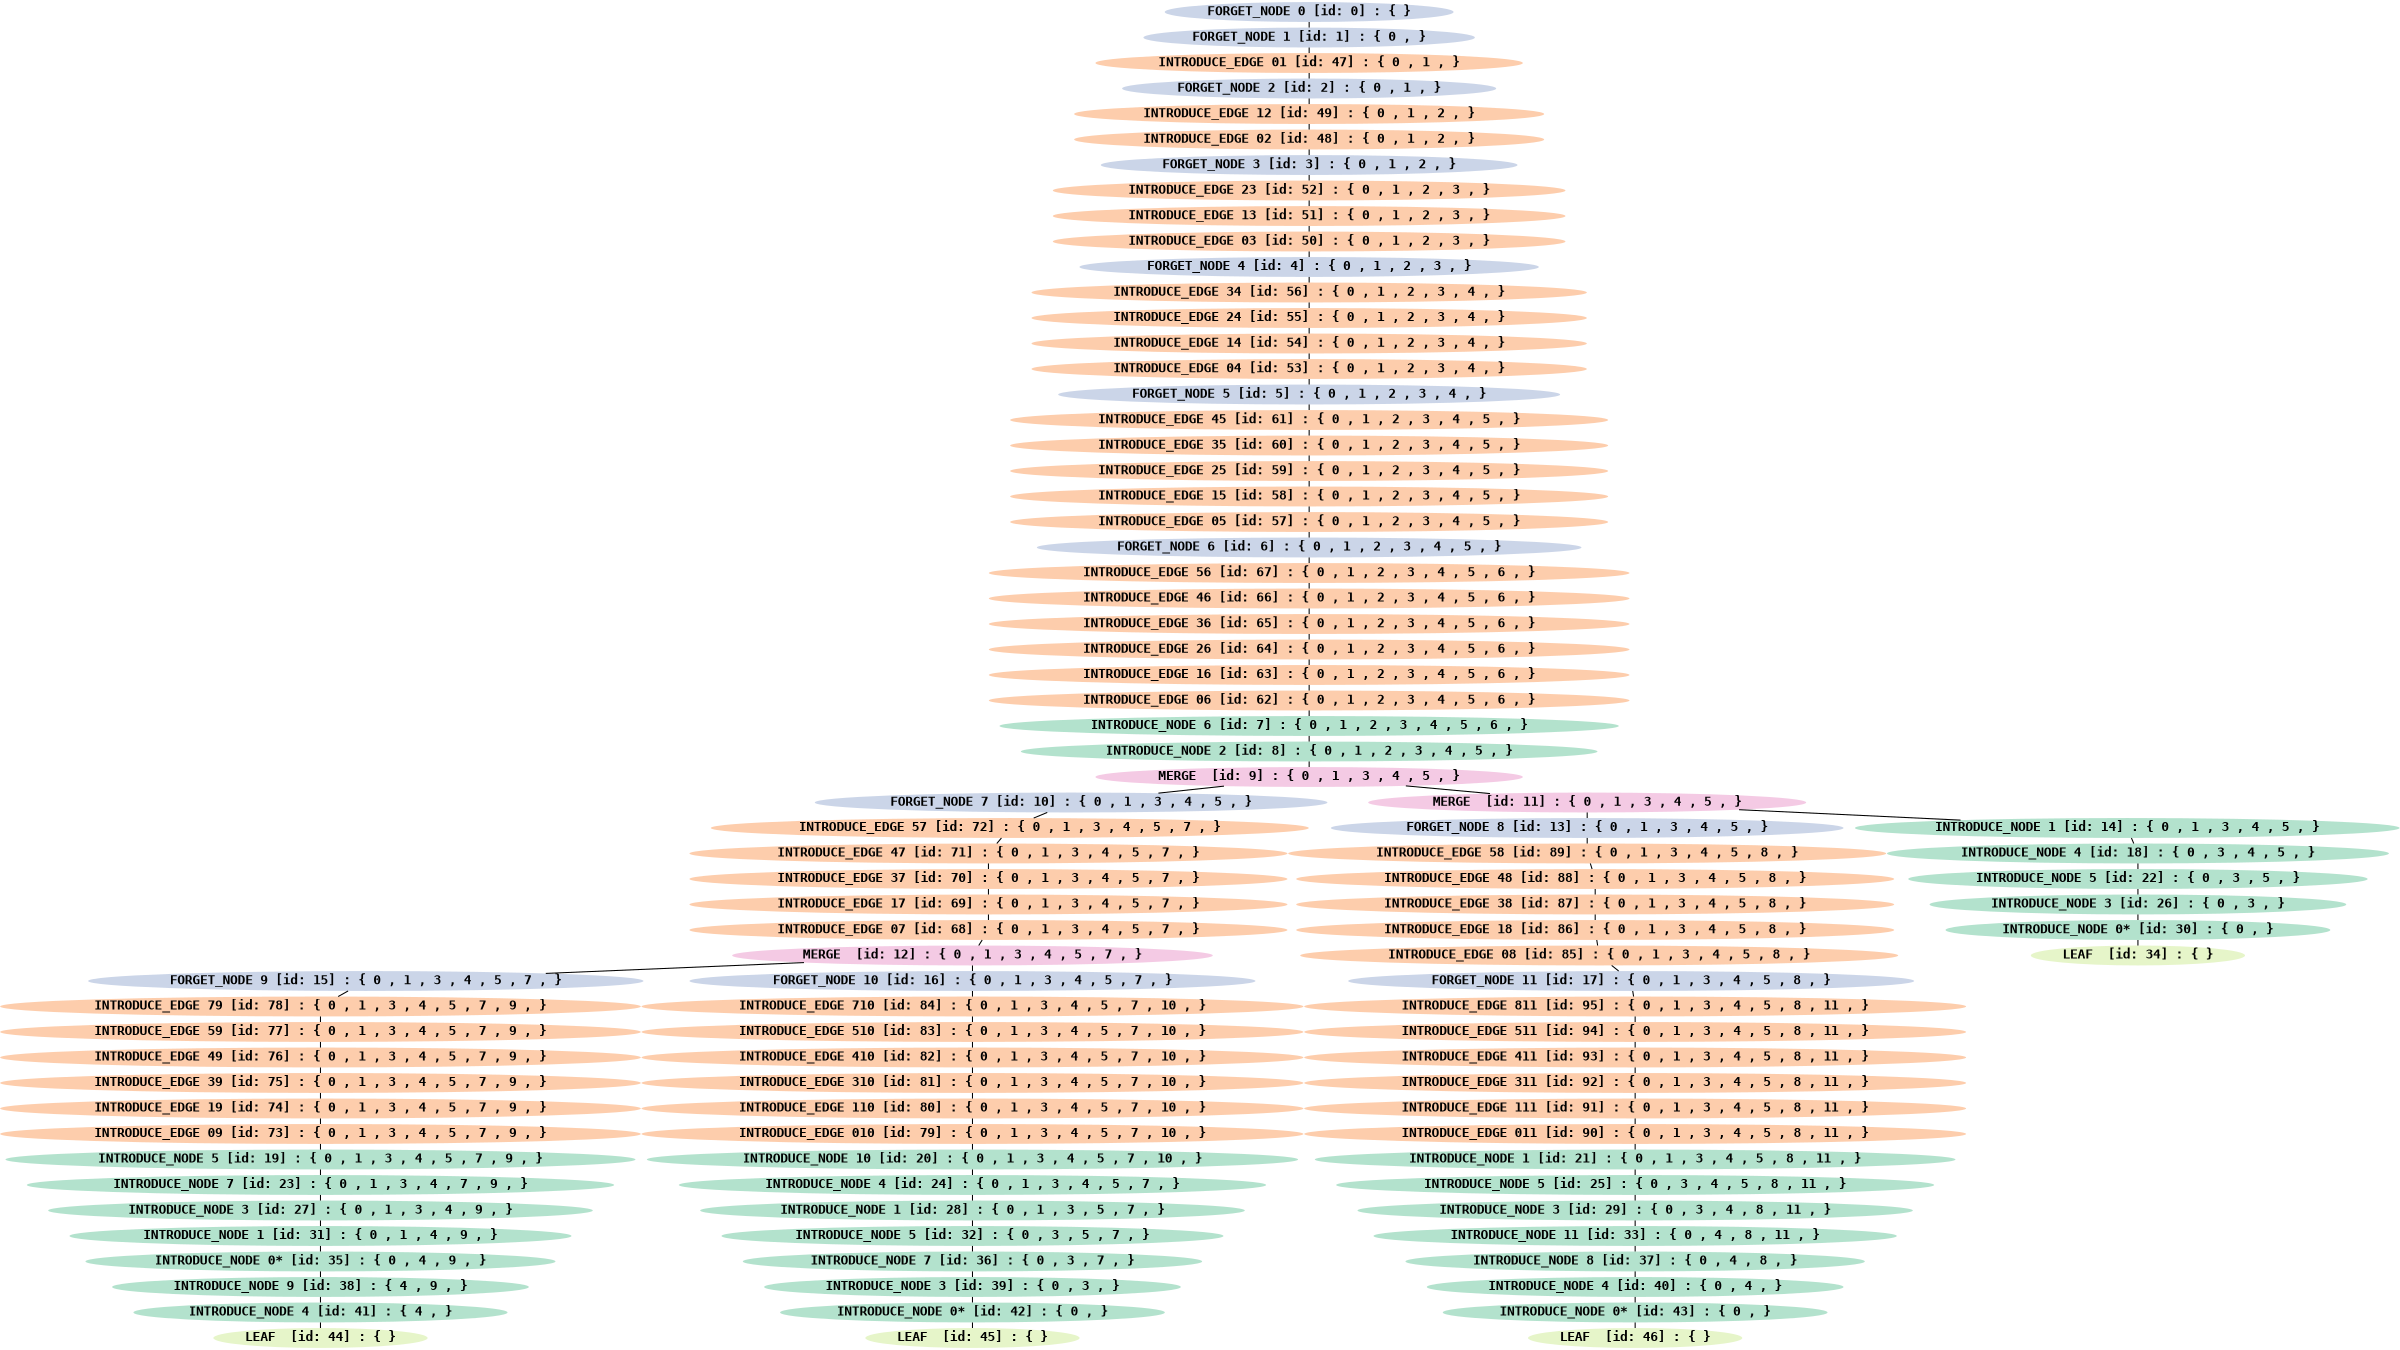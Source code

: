 graph G {
ratio = fill;
size = "16, 9";
node [fontsize = 300, fontname="Courier-Bold", colorscheme="pastel25"];
edge [penwidth = 25, layer="background", arrowhead=vee, arrowsize=25.0];
0 [label= "FORGET_NODE 0 [id: 0] : { }", color=3, style=filled]
1 [label= "FORGET_NODE 1 [id: 1] : { 0 , }", color=3, style=filled]
0 -- 1;
47 [label= "INTRODUCE_EDGE 01 [id: 47] : { 0 , 1 , }", color=2, style=filled]
1 -- 47;
2 [label= "FORGET_NODE 2 [id: 2] : { 0 , 1 , }", color=3, style=filled]
47 -- 2;
49 [label= "INTRODUCE_EDGE 12 [id: 49] : { 0 , 1 , 2 , }", color=2, style=filled]
2 -- 49;
48 [label= "INTRODUCE_EDGE 02 [id: 48] : { 0 , 1 , 2 , }", color=2, style=filled]
49 -- 48;
3 [label= "FORGET_NODE 3 [id: 3] : { 0 , 1 , 2 , }", color=3, style=filled]
48 -- 3;
52 [label= "INTRODUCE_EDGE 23 [id: 52] : { 0 , 1 , 2 , 3 , }", color=2, style=filled]
3 -- 52;
51 [label= "INTRODUCE_EDGE 13 [id: 51] : { 0 , 1 , 2 , 3 , }", color=2, style=filled]
52 -- 51;
50 [label= "INTRODUCE_EDGE 03 [id: 50] : { 0 , 1 , 2 , 3 , }", color=2, style=filled]
51 -- 50;
4 [label= "FORGET_NODE 4 [id: 4] : { 0 , 1 , 2 , 3 , }", color=3, style=filled]
50 -- 4;
56 [label= "INTRODUCE_EDGE 34 [id: 56] : { 0 , 1 , 2 , 3 , 4 , }", color=2, style=filled]
4 -- 56;
55 [label= "INTRODUCE_EDGE 24 [id: 55] : { 0 , 1 , 2 , 3 , 4 , }", color=2, style=filled]
56 -- 55;
54 [label= "INTRODUCE_EDGE 14 [id: 54] : { 0 , 1 , 2 , 3 , 4 , }", color=2, style=filled]
55 -- 54;
53 [label= "INTRODUCE_EDGE 04 [id: 53] : { 0 , 1 , 2 , 3 , 4 , }", color=2, style=filled]
54 -- 53;
5 [label= "FORGET_NODE 5 [id: 5] : { 0 , 1 , 2 , 3 , 4 , }", color=3, style=filled]
53 -- 5;
61 [label= "INTRODUCE_EDGE 45 [id: 61] : { 0 , 1 , 2 , 3 , 4 , 5 , }", color=2, style=filled]
5 -- 61;
60 [label= "INTRODUCE_EDGE 35 [id: 60] : { 0 , 1 , 2 , 3 , 4 , 5 , }", color=2, style=filled]
61 -- 60;
59 [label= "INTRODUCE_EDGE 25 [id: 59] : { 0 , 1 , 2 , 3 , 4 , 5 , }", color=2, style=filled]
60 -- 59;
58 [label= "INTRODUCE_EDGE 15 [id: 58] : { 0 , 1 , 2 , 3 , 4 , 5 , }", color=2, style=filled]
59 -- 58;
57 [label= "INTRODUCE_EDGE 05 [id: 57] : { 0 , 1 , 2 , 3 , 4 , 5 , }", color=2, style=filled]
58 -- 57;
6 [label= "FORGET_NODE 6 [id: 6] : { 0 , 1 , 2 , 3 , 4 , 5 , }", color=3, style=filled]
57 -- 6;
67 [label= "INTRODUCE_EDGE 56 [id: 67] : { 0 , 1 , 2 , 3 , 4 , 5 , 6 , }", color=2, style=filled]
6 -- 67;
66 [label= "INTRODUCE_EDGE 46 [id: 66] : { 0 , 1 , 2 , 3 , 4 , 5 , 6 , }", color=2, style=filled]
67 -- 66;
65 [label= "INTRODUCE_EDGE 36 [id: 65] : { 0 , 1 , 2 , 3 , 4 , 5 , 6 , }", color=2, style=filled]
66 -- 65;
64 [label= "INTRODUCE_EDGE 26 [id: 64] : { 0 , 1 , 2 , 3 , 4 , 5 , 6 , }", color=2, style=filled]
65 -- 64;
63 [label= "INTRODUCE_EDGE 16 [id: 63] : { 0 , 1 , 2 , 3 , 4 , 5 , 6 , }", color=2, style=filled]
64 -- 63;
62 [label= "INTRODUCE_EDGE 06 [id: 62] : { 0 , 1 , 2 , 3 , 4 , 5 , 6 , }", color=2, style=filled]
63 -- 62;
7 [label= "INTRODUCE_NODE 6 [id: 7] : { 0 , 1 , 2 , 3 , 4 , 5 , 6 , }", color=1, style=filled]
62 -- 7;
8 [label= "INTRODUCE_NODE 2 [id: 8] : { 0 , 1 , 2 , 3 , 4 , 5 , }", color=1, style=filled]
7 -- 8;
9 [label= "MERGE  [id: 9] : { 0 , 1 , 3 , 4 , 5 , }", color=4, style=filled]
8 -- 9;
10 [label= "FORGET_NODE 7 [id: 10] : { 0 , 1 , 3 , 4 , 5 , }", color=3, style=filled]
9 -- 10;
11 [label= "MERGE  [id: 11] : { 0 , 1 , 3 , 4 , 5 , }", color=4, style=filled]
9 -- 11;
72 [label= "INTRODUCE_EDGE 57 [id: 72] : { 0 , 1 , 3 , 4 , 5 , 7 , }", color=2, style=filled]
10 -- 72;
13 [label= "FORGET_NODE 8 [id: 13] : { 0 , 1 , 3 , 4 , 5 , }", color=3, style=filled]
11 -- 13;
14 [label= "INTRODUCE_NODE 1 [id: 14] : { 0 , 1 , 3 , 4 , 5 , }", color=1, style=filled]
11 -- 14;
71 [label= "INTRODUCE_EDGE 47 [id: 71] : { 0 , 1 , 3 , 4 , 5 , 7 , }", color=2, style=filled]
72 -- 71;
89 [label= "INTRODUCE_EDGE 58 [id: 89] : { 0 , 1 , 3 , 4 , 5 , 8 , }", color=2, style=filled]
13 -- 89;
18 [label= "INTRODUCE_NODE 4 [id: 18] : { 0 , 3 , 4 , 5 , }", color=1, style=filled]
14 -- 18;
70 [label= "INTRODUCE_EDGE 37 [id: 70] : { 0 , 1 , 3 , 4 , 5 , 7 , }", color=2, style=filled]
71 -- 70;
88 [label= "INTRODUCE_EDGE 48 [id: 88] : { 0 , 1 , 3 , 4 , 5 , 8 , }", color=2, style=filled]
89 -- 88;
22 [label= "INTRODUCE_NODE 5 [id: 22] : { 0 , 3 , 5 , }", color=1, style=filled]
18 -- 22;
69 [label= "INTRODUCE_EDGE 17 [id: 69] : { 0 , 1 , 3 , 4 , 5 , 7 , }", color=2, style=filled]
70 -- 69;
87 [label= "INTRODUCE_EDGE 38 [id: 87] : { 0 , 1 , 3 , 4 , 5 , 8 , }", color=2, style=filled]
88 -- 87;
26 [label= "INTRODUCE_NODE 3 [id: 26] : { 0 , 3 , }", color=1, style=filled]
22 -- 26;
68 [label= "INTRODUCE_EDGE 07 [id: 68] : { 0 , 1 , 3 , 4 , 5 , 7 , }", color=2, style=filled]
69 -- 68;
86 [label= "INTRODUCE_EDGE 18 [id: 86] : { 0 , 1 , 3 , 4 , 5 , 8 , }", color=2, style=filled]
87 -- 86;
30 [label= "INTRODUCE_NODE 0* [id: 30] : { 0 , }", color=1, style=filled]
26 -- 30;
12 [label= "MERGE  [id: 12] : { 0 , 1 , 3 , 4 , 5 , 7 , }", color=4, style=filled]
68 -- 12;
85 [label= "INTRODUCE_EDGE 08 [id: 85] : { 0 , 1 , 3 , 4 , 5 , 8 , }", color=2, style=filled]
86 -- 85;
34 [label= "LEAF  [id: 34] : { }", color=5, style=filled]
30 -- 34;
15 [label= "FORGET_NODE 9 [id: 15] : { 0 , 1 , 3 , 4 , 5 , 7 , }", color=3, style=filled]
12 -- 15;
16 [label= "FORGET_NODE 10 [id: 16] : { 0 , 1 , 3 , 4 , 5 , 7 , }", color=3, style=filled]
12 -- 16;
17 [label= "FORGET_NODE 11 [id: 17] : { 0 , 1 , 3 , 4 , 5 , 8 , }", color=3, style=filled]
85 -- 17;
78 [label= "INTRODUCE_EDGE 79 [id: 78] : { 0 , 1 , 3 , 4 , 5 , 7 , 9 , }", color=2, style=filled]
15 -- 78;
84 [label= "INTRODUCE_EDGE 710 [id: 84] : { 0 , 1 , 3 , 4 , 5 , 7 , 10 , }", color=2, style=filled]
16 -- 84;
95 [label= "INTRODUCE_EDGE 811 [id: 95] : { 0 , 1 , 3 , 4 , 5 , 8 , 11 , }", color=2, style=filled]
17 -- 95;
77 [label= "INTRODUCE_EDGE 59 [id: 77] : { 0 , 1 , 3 , 4 , 5 , 7 , 9 , }", color=2, style=filled]
78 -- 77;
83 [label= "INTRODUCE_EDGE 510 [id: 83] : { 0 , 1 , 3 , 4 , 5 , 7 , 10 , }", color=2, style=filled]
84 -- 83;
94 [label= "INTRODUCE_EDGE 511 [id: 94] : { 0 , 1 , 3 , 4 , 5 , 8 , 11 , }", color=2, style=filled]
95 -- 94;
76 [label= "INTRODUCE_EDGE 49 [id: 76] : { 0 , 1 , 3 , 4 , 5 , 7 , 9 , }", color=2, style=filled]
77 -- 76;
82 [label= "INTRODUCE_EDGE 410 [id: 82] : { 0 , 1 , 3 , 4 , 5 , 7 , 10 , }", color=2, style=filled]
83 -- 82;
93 [label= "INTRODUCE_EDGE 411 [id: 93] : { 0 , 1 , 3 , 4 , 5 , 8 , 11 , }", color=2, style=filled]
94 -- 93;
75 [label= "INTRODUCE_EDGE 39 [id: 75] : { 0 , 1 , 3 , 4 , 5 , 7 , 9 , }", color=2, style=filled]
76 -- 75;
81 [label= "INTRODUCE_EDGE 310 [id: 81] : { 0 , 1 , 3 , 4 , 5 , 7 , 10 , }", color=2, style=filled]
82 -- 81;
92 [label= "INTRODUCE_EDGE 311 [id: 92] : { 0 , 1 , 3 , 4 , 5 , 8 , 11 , }", color=2, style=filled]
93 -- 92;
74 [label= "INTRODUCE_EDGE 19 [id: 74] : { 0 , 1 , 3 , 4 , 5 , 7 , 9 , }", color=2, style=filled]
75 -- 74;
80 [label= "INTRODUCE_EDGE 110 [id: 80] : { 0 , 1 , 3 , 4 , 5 , 7 , 10 , }", color=2, style=filled]
81 -- 80;
91 [label= "INTRODUCE_EDGE 111 [id: 91] : { 0 , 1 , 3 , 4 , 5 , 8 , 11 , }", color=2, style=filled]
92 -- 91;
73 [label= "INTRODUCE_EDGE 09 [id: 73] : { 0 , 1 , 3 , 4 , 5 , 7 , 9 , }", color=2, style=filled]
74 -- 73;
79 [label= "INTRODUCE_EDGE 010 [id: 79] : { 0 , 1 , 3 , 4 , 5 , 7 , 10 , }", color=2, style=filled]
80 -- 79;
90 [label= "INTRODUCE_EDGE 011 [id: 90] : { 0 , 1 , 3 , 4 , 5 , 8 , 11 , }", color=2, style=filled]
91 -- 90;
19 [label= "INTRODUCE_NODE 5 [id: 19] : { 0 , 1 , 3 , 4 , 5 , 7 , 9 , }", color=1, style=filled]
73 -- 19;
20 [label= "INTRODUCE_NODE 10 [id: 20] : { 0 , 1 , 3 , 4 , 5 , 7 , 10 , }", color=1, style=filled]
79 -- 20;
21 [label= "INTRODUCE_NODE 1 [id: 21] : { 0 , 1 , 3 , 4 , 5 , 8 , 11 , }", color=1, style=filled]
90 -- 21;
23 [label= "INTRODUCE_NODE 7 [id: 23] : { 0 , 1 , 3 , 4 , 7 , 9 , }", color=1, style=filled]
19 -- 23;
24 [label= "INTRODUCE_NODE 4 [id: 24] : { 0 , 1 , 3 , 4 , 5 , 7 , }", color=1, style=filled]
20 -- 24;
25 [label= "INTRODUCE_NODE 5 [id: 25] : { 0 , 3 , 4 , 5 , 8 , 11 , }", color=1, style=filled]
21 -- 25;
27 [label= "INTRODUCE_NODE 3 [id: 27] : { 0 , 1 , 3 , 4 , 9 , }", color=1, style=filled]
23 -- 27;
28 [label= "INTRODUCE_NODE 1 [id: 28] : { 0 , 1 , 3 , 5 , 7 , }", color=1, style=filled]
24 -- 28;
29 [label= "INTRODUCE_NODE 3 [id: 29] : { 0 , 3 , 4 , 8 , 11 , }", color=1, style=filled]
25 -- 29;
31 [label= "INTRODUCE_NODE 1 [id: 31] : { 0 , 1 , 4 , 9 , }", color=1, style=filled]
27 -- 31;
32 [label= "INTRODUCE_NODE 5 [id: 32] : { 0 , 3 , 5 , 7 , }", color=1, style=filled]
28 -- 32;
33 [label= "INTRODUCE_NODE 11 [id: 33] : { 0 , 4 , 8 , 11 , }", color=1, style=filled]
29 -- 33;
35 [label= "INTRODUCE_NODE 0* [id: 35] : { 0 , 4 , 9 , }", color=1, style=filled]
31 -- 35;
36 [label= "INTRODUCE_NODE 7 [id: 36] : { 0 , 3 , 7 , }", color=1, style=filled]
32 -- 36;
37 [label= "INTRODUCE_NODE 8 [id: 37] : { 0 , 4 , 8 , }", color=1, style=filled]
33 -- 37;
38 [label= "INTRODUCE_NODE 9 [id: 38] : { 4 , 9 , }", color=1, style=filled]
35 -- 38;
39 [label= "INTRODUCE_NODE 3 [id: 39] : { 0 , 3 , }", color=1, style=filled]
36 -- 39;
40 [label= "INTRODUCE_NODE 4 [id: 40] : { 0 , 4 , }", color=1, style=filled]
37 -- 40;
41 [label= "INTRODUCE_NODE 4 [id: 41] : { 4 , }", color=1, style=filled]
38 -- 41;
42 [label= "INTRODUCE_NODE 0* [id: 42] : { 0 , }", color=1, style=filled]
39 -- 42;
43 [label= "INTRODUCE_NODE 0* [id: 43] : { 0 , }", color=1, style=filled]
40 -- 43;
44 [label= "LEAF  [id: 44] : { }", color=5, style=filled]
41 -- 44;
45 [label= "LEAF  [id: 45] : { }", color=5, style=filled]
42 -- 45;
46 [label= "LEAF  [id: 46] : { }", color=5, style=filled]
43 -- 46;
}
